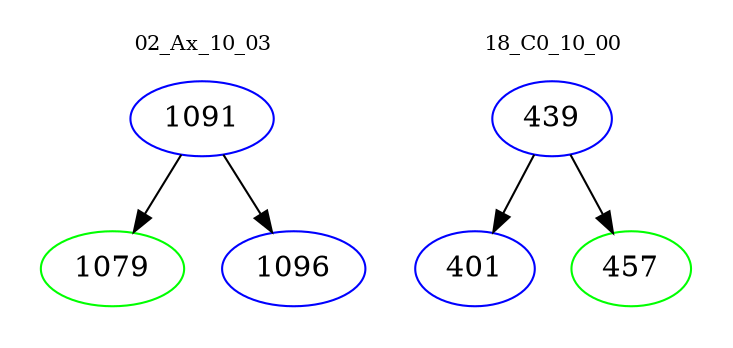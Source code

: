 digraph{
subgraph cluster_0 {
color = white
label = "02_Ax_10_03";
fontsize=10;
T0_1091 [label="1091", color="blue"]
T0_1091 -> T0_1079 [color="black"]
T0_1079 [label="1079", color="green"]
T0_1091 -> T0_1096 [color="black"]
T0_1096 [label="1096", color="blue"]
}
subgraph cluster_1 {
color = white
label = "18_C0_10_00";
fontsize=10;
T1_439 [label="439", color="blue"]
T1_439 -> T1_401 [color="black"]
T1_401 [label="401", color="blue"]
T1_439 -> T1_457 [color="black"]
T1_457 [label="457", color="green"]
}
}
